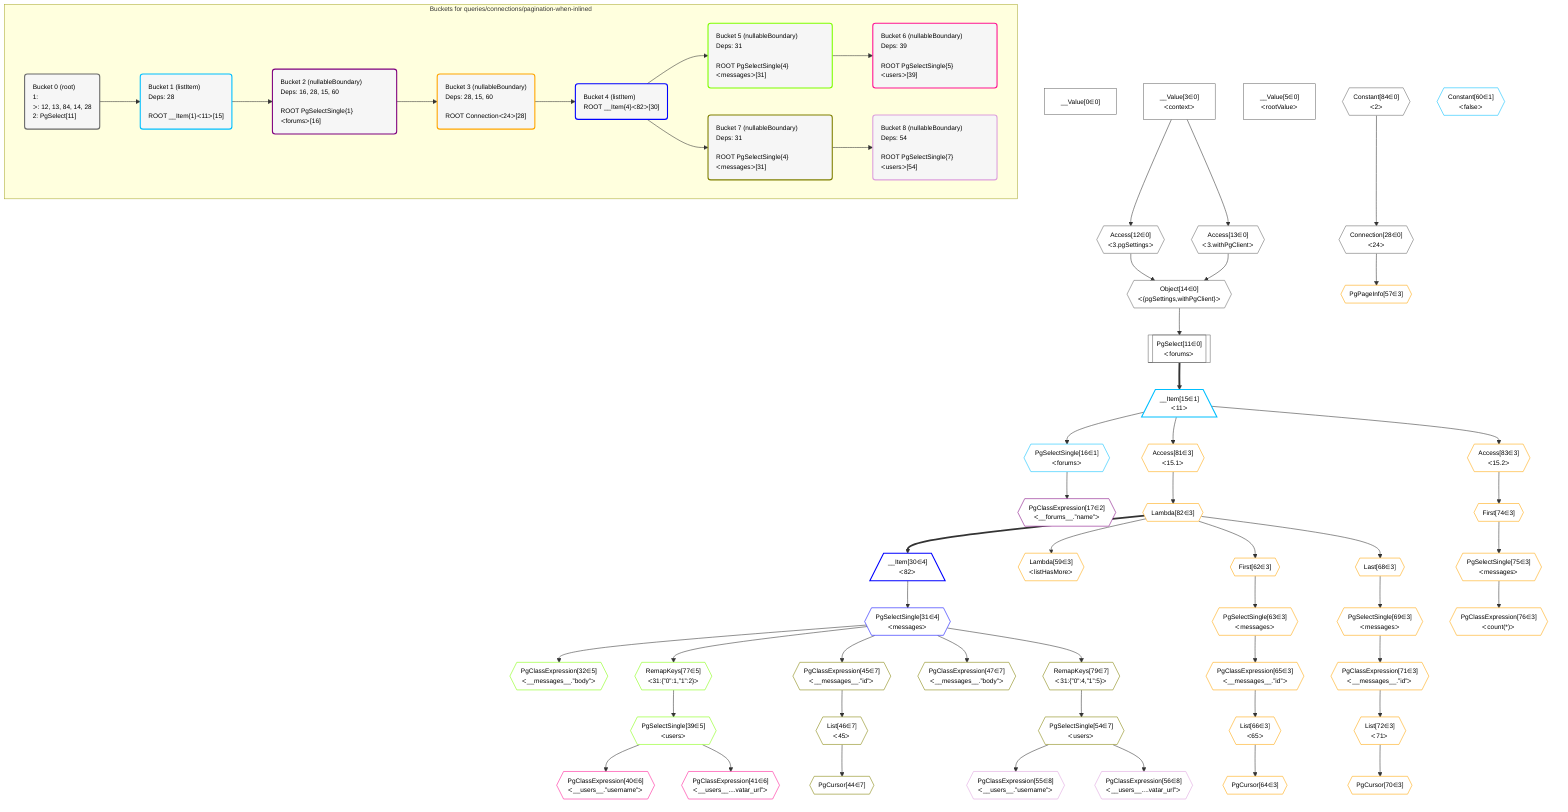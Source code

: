 %%{init: {'themeVariables': { 'fontSize': '12px'}}}%%
graph TD
    classDef path fill:#eee,stroke:#000,color:#000
    classDef plan fill:#fff,stroke-width:1px,color:#000
    classDef itemplan fill:#fff,stroke-width:2px,color:#000
    classDef unbatchedplan fill:#dff,stroke-width:1px,color:#000
    classDef sideeffectplan fill:#fcc,stroke-width:2px,color:#000
    classDef bucket fill:#f6f6f6,color:#000,stroke-width:2px,text-align:left


    %% define steps
    __Value0["__Value[0∈0]"]:::plan
    __Value3["__Value[3∈0]<br />ᐸcontextᐳ"]:::plan
    __Value5["__Value[5∈0]<br />ᐸrootValueᐳ"]:::plan
    Access12{{"Access[12∈0]<br />ᐸ3.pgSettingsᐳ"}}:::plan
    Access13{{"Access[13∈0]<br />ᐸ3.withPgClientᐳ"}}:::plan
    Object14{{"Object[14∈0]<br />ᐸ{pgSettings,withPgClient}ᐳ"}}:::plan
    PgSelect11[["PgSelect[11∈0]<br />ᐸforumsᐳ"]]:::plan
    __Item15[/"__Item[15∈1]<br />ᐸ11ᐳ"\]:::itemplan
    PgSelectSingle16{{"PgSelectSingle[16∈1]<br />ᐸforumsᐳ"}}:::plan
    PgClassExpression17{{"PgClassExpression[17∈2]<br />ᐸ__forums__.”name”ᐳ"}}:::plan
    Constant84{{"Constant[84∈0]<br />ᐸ2ᐳ"}}:::plan
    Connection28{{"Connection[28∈0]<br />ᐸ24ᐳ"}}:::plan
    Access81{{"Access[81∈3]<br />ᐸ15.1ᐳ"}}:::plan
    Lambda82{{"Lambda[82∈3]"}}:::plan
    __Item30[/"__Item[30∈4]<br />ᐸ82ᐳ"\]:::itemplan
    PgSelectSingle31{{"PgSelectSingle[31∈4]<br />ᐸmessagesᐳ"}}:::plan
    PgClassExpression32{{"PgClassExpression[32∈5]<br />ᐸ__messages__.”body”ᐳ"}}:::plan
    RemapKeys77{{"RemapKeys[77∈5]<br />ᐸ31:{”0”:1,”1”:2}ᐳ"}}:::plan
    PgSelectSingle39{{"PgSelectSingle[39∈5]<br />ᐸusersᐳ"}}:::plan
    PgClassExpression40{{"PgClassExpression[40∈6]<br />ᐸ__users__.”username”ᐳ"}}:::plan
    PgClassExpression41{{"PgClassExpression[41∈6]<br />ᐸ__users__....vatar_url”ᐳ"}}:::plan
    PgClassExpression45{{"PgClassExpression[45∈7]<br />ᐸ__messages__.”id”ᐳ"}}:::plan
    List46{{"List[46∈7]<br />ᐸ45ᐳ"}}:::plan
    PgCursor44{{"PgCursor[44∈7]"}}:::plan
    PgClassExpression47{{"PgClassExpression[47∈7]<br />ᐸ__messages__.”body”ᐳ"}}:::plan
    RemapKeys79{{"RemapKeys[79∈7]<br />ᐸ31:{”0”:4,”1”:5}ᐳ"}}:::plan
    PgSelectSingle54{{"PgSelectSingle[54∈7]<br />ᐸusersᐳ"}}:::plan
    PgClassExpression55{{"PgClassExpression[55∈8]<br />ᐸ__users__.”username”ᐳ"}}:::plan
    PgClassExpression56{{"PgClassExpression[56∈8]<br />ᐸ__users__....vatar_url”ᐳ"}}:::plan
    PgPageInfo57{{"PgPageInfo[57∈3]"}}:::plan
    Lambda59{{"Lambda[59∈3]<br />ᐸlistHasMoreᐳ"}}:::plan
    Constant60{{"Constant[60∈1]<br />ᐸfalseᐳ"}}:::plan
    First62{{"First[62∈3]"}}:::plan
    PgSelectSingle63{{"PgSelectSingle[63∈3]<br />ᐸmessagesᐳ"}}:::plan
    PgClassExpression65{{"PgClassExpression[65∈3]<br />ᐸ__messages__.”id”ᐳ"}}:::plan
    List66{{"List[66∈3]<br />ᐸ65ᐳ"}}:::plan
    PgCursor64{{"PgCursor[64∈3]"}}:::plan
    Last68{{"Last[68∈3]"}}:::plan
    PgSelectSingle69{{"PgSelectSingle[69∈3]<br />ᐸmessagesᐳ"}}:::plan
    PgClassExpression71{{"PgClassExpression[71∈3]<br />ᐸ__messages__.”id”ᐳ"}}:::plan
    List72{{"List[72∈3]<br />ᐸ71ᐳ"}}:::plan
    PgCursor70{{"PgCursor[70∈3]"}}:::plan
    Access83{{"Access[83∈3]<br />ᐸ15.2ᐳ"}}:::plan
    First74{{"First[74∈3]"}}:::plan
    PgSelectSingle75{{"PgSelectSingle[75∈3]<br />ᐸmessagesᐳ"}}:::plan
    PgClassExpression76{{"PgClassExpression[76∈3]<br />ᐸcount(*)ᐳ"}}:::plan

    %% plan dependencies
    __Value3 --> Access12
    __Value3 --> Access13
    Access12 & Access13 --> Object14
    Object14 --> PgSelect11
    PgSelect11 ==> __Item15
    __Item15 --> PgSelectSingle16
    PgSelectSingle16 --> PgClassExpression17
    Constant84 --> Connection28
    __Item15 --> Access81
    Access81 --> Lambda82
    Lambda82 ==> __Item30
    __Item30 --> PgSelectSingle31
    PgSelectSingle31 --> PgClassExpression32
    PgSelectSingle31 --> RemapKeys77
    RemapKeys77 --> PgSelectSingle39
    PgSelectSingle39 --> PgClassExpression40
    PgSelectSingle39 --> PgClassExpression41
    PgSelectSingle31 --> PgClassExpression45
    PgClassExpression45 --> List46
    List46 --> PgCursor44
    PgSelectSingle31 --> PgClassExpression47
    PgSelectSingle31 --> RemapKeys79
    RemapKeys79 --> PgSelectSingle54
    PgSelectSingle54 --> PgClassExpression55
    PgSelectSingle54 --> PgClassExpression56
    Connection28 --> PgPageInfo57
    Lambda82 --> Lambda59
    Lambda82 --> First62
    First62 --> PgSelectSingle63
    PgSelectSingle63 --> PgClassExpression65
    PgClassExpression65 --> List66
    List66 --> PgCursor64
    Lambda82 --> Last68
    Last68 --> PgSelectSingle69
    PgSelectSingle69 --> PgClassExpression71
    PgClassExpression71 --> List72
    List72 --> PgCursor70
    __Item15 --> Access83
    Access83 --> First74
    First74 --> PgSelectSingle75
    PgSelectSingle75 --> PgClassExpression76

    subgraph "Buckets for queries/connections/pagination-when-inlined"
    Bucket0("Bucket 0 (root)<br />1: <br />ᐳ: 12, 13, 84, 14, 28<br />2: PgSelect[11]"):::bucket
    classDef bucket0 stroke:#696969
    class Bucket0,__Value0,__Value3,__Value5,PgSelect11,Access12,Access13,Object14,Connection28,Constant84 bucket0
    Bucket1("Bucket 1 (listItem)<br />Deps: 28<br /><br />ROOT __Item{1}ᐸ11ᐳ[15]"):::bucket
    classDef bucket1 stroke:#00bfff
    class Bucket1,__Item15,PgSelectSingle16,Constant60 bucket1
    Bucket2("Bucket 2 (nullableBoundary)<br />Deps: 16, 28, 15, 60<br /><br />ROOT PgSelectSingle{1}ᐸforumsᐳ[16]"):::bucket
    classDef bucket2 stroke:#7f007f
    class Bucket2,PgClassExpression17 bucket2
    Bucket3("Bucket 3 (nullableBoundary)<br />Deps: 28, 15, 60<br /><br />ROOT Connectionᐸ24ᐳ[28]"):::bucket
    classDef bucket3 stroke:#ffa500
    class Bucket3,PgPageInfo57,Lambda59,First62,PgSelectSingle63,PgCursor64,PgClassExpression65,List66,Last68,PgSelectSingle69,PgCursor70,PgClassExpression71,List72,First74,PgSelectSingle75,PgClassExpression76,Access81,Lambda82,Access83 bucket3
    Bucket4("Bucket 4 (listItem)<br />ROOT __Item{4}ᐸ82ᐳ[30]"):::bucket
    classDef bucket4 stroke:#0000ff
    class Bucket4,__Item30,PgSelectSingle31 bucket4
    Bucket5("Bucket 5 (nullableBoundary)<br />Deps: 31<br /><br />ROOT PgSelectSingle{4}ᐸmessagesᐳ[31]"):::bucket
    classDef bucket5 stroke:#7fff00
    class Bucket5,PgClassExpression32,PgSelectSingle39,RemapKeys77 bucket5
    Bucket6("Bucket 6 (nullableBoundary)<br />Deps: 39<br /><br />ROOT PgSelectSingle{5}ᐸusersᐳ[39]"):::bucket
    classDef bucket6 stroke:#ff1493
    class Bucket6,PgClassExpression40,PgClassExpression41 bucket6
    Bucket7("Bucket 7 (nullableBoundary)<br />Deps: 31<br /><br />ROOT PgSelectSingle{4}ᐸmessagesᐳ[31]"):::bucket
    classDef bucket7 stroke:#808000
    class Bucket7,PgCursor44,PgClassExpression45,List46,PgClassExpression47,PgSelectSingle54,RemapKeys79 bucket7
    Bucket8("Bucket 8 (nullableBoundary)<br />Deps: 54<br /><br />ROOT PgSelectSingle{7}ᐸusersᐳ[54]"):::bucket
    classDef bucket8 stroke:#dda0dd
    class Bucket8,PgClassExpression55,PgClassExpression56 bucket8
    Bucket0 --> Bucket1
    Bucket1 --> Bucket2
    Bucket2 --> Bucket3
    Bucket3 --> Bucket4
    Bucket4 --> Bucket5 & Bucket7
    Bucket5 --> Bucket6
    Bucket7 --> Bucket8
    end
